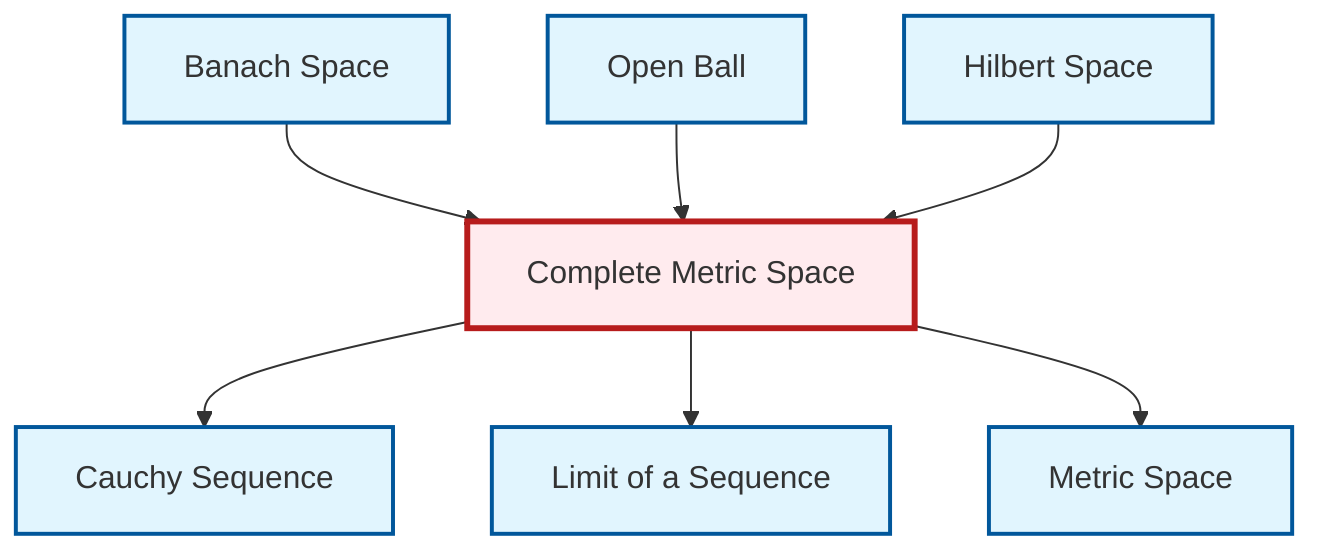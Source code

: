 graph TD
    classDef definition fill:#e1f5fe,stroke:#01579b,stroke-width:2px
    classDef theorem fill:#f3e5f5,stroke:#4a148c,stroke-width:2px
    classDef axiom fill:#fff3e0,stroke:#e65100,stroke-width:2px
    classDef example fill:#e8f5e9,stroke:#1b5e20,stroke-width:2px
    classDef current fill:#ffebee,stroke:#b71c1c,stroke-width:3px
    def-banach-space["Banach Space"]:::definition
    def-limit["Limit of a Sequence"]:::definition
    def-cauchy-sequence["Cauchy Sequence"]:::definition
    def-hilbert-space["Hilbert Space"]:::definition
    def-open-ball["Open Ball"]:::definition
    def-complete-metric-space["Complete Metric Space"]:::definition
    def-metric-space["Metric Space"]:::definition
    def-banach-space --> def-complete-metric-space
    def-complete-metric-space --> def-cauchy-sequence
    def-open-ball --> def-complete-metric-space
    def-complete-metric-space --> def-limit
    def-hilbert-space --> def-complete-metric-space
    def-complete-metric-space --> def-metric-space
    class def-complete-metric-space current